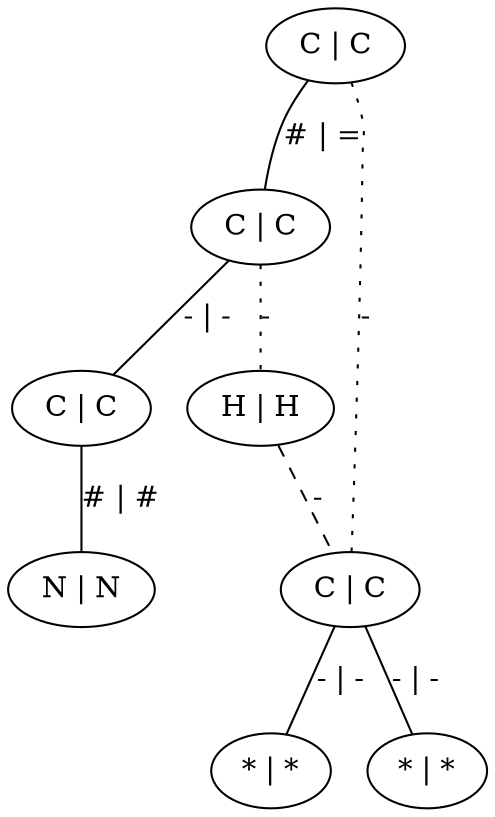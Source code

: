graph G {
	0 [ label="C | C" ]
	1 [ label="C | C" ]
	2 [ label="C | C" ]
	3 [ label="N | N" ]
	4 [ label="H | H" ]
	5 [ label="C | C" ]
	6 [ label="* | *" ]
	7 [ label="* | *" ]
	0 -- 1 [ label="# | =" ]
	0 -- 5 [ style=dotted label="-" ]
	1 -- 2 [ label="- | -" ]
	1 -- 4 [ style=dotted label="-" ]
	2 -- 3 [ label="# | #" ]
	4 -- 5 [ style=dashed label="-" ]
	5 -- 6 [ label="- | -" ]
	5 -- 7 [ label="- | -" ]
}
